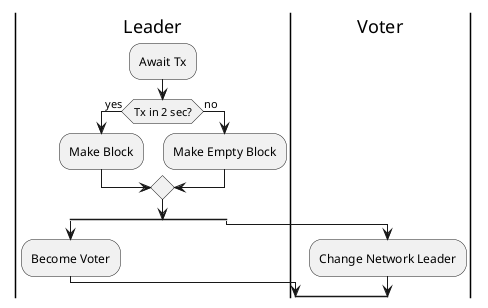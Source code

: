 @startuml
|Leader|
:Await Tx;
if (Tx in 2 sec?) then (yes)
    :Make Block;
else (no)
    :Make Empty Block;
endif

split
|Leader|
:Become Voter;
split again
|Voter|
:Change Network Leader;
end split
@enduml